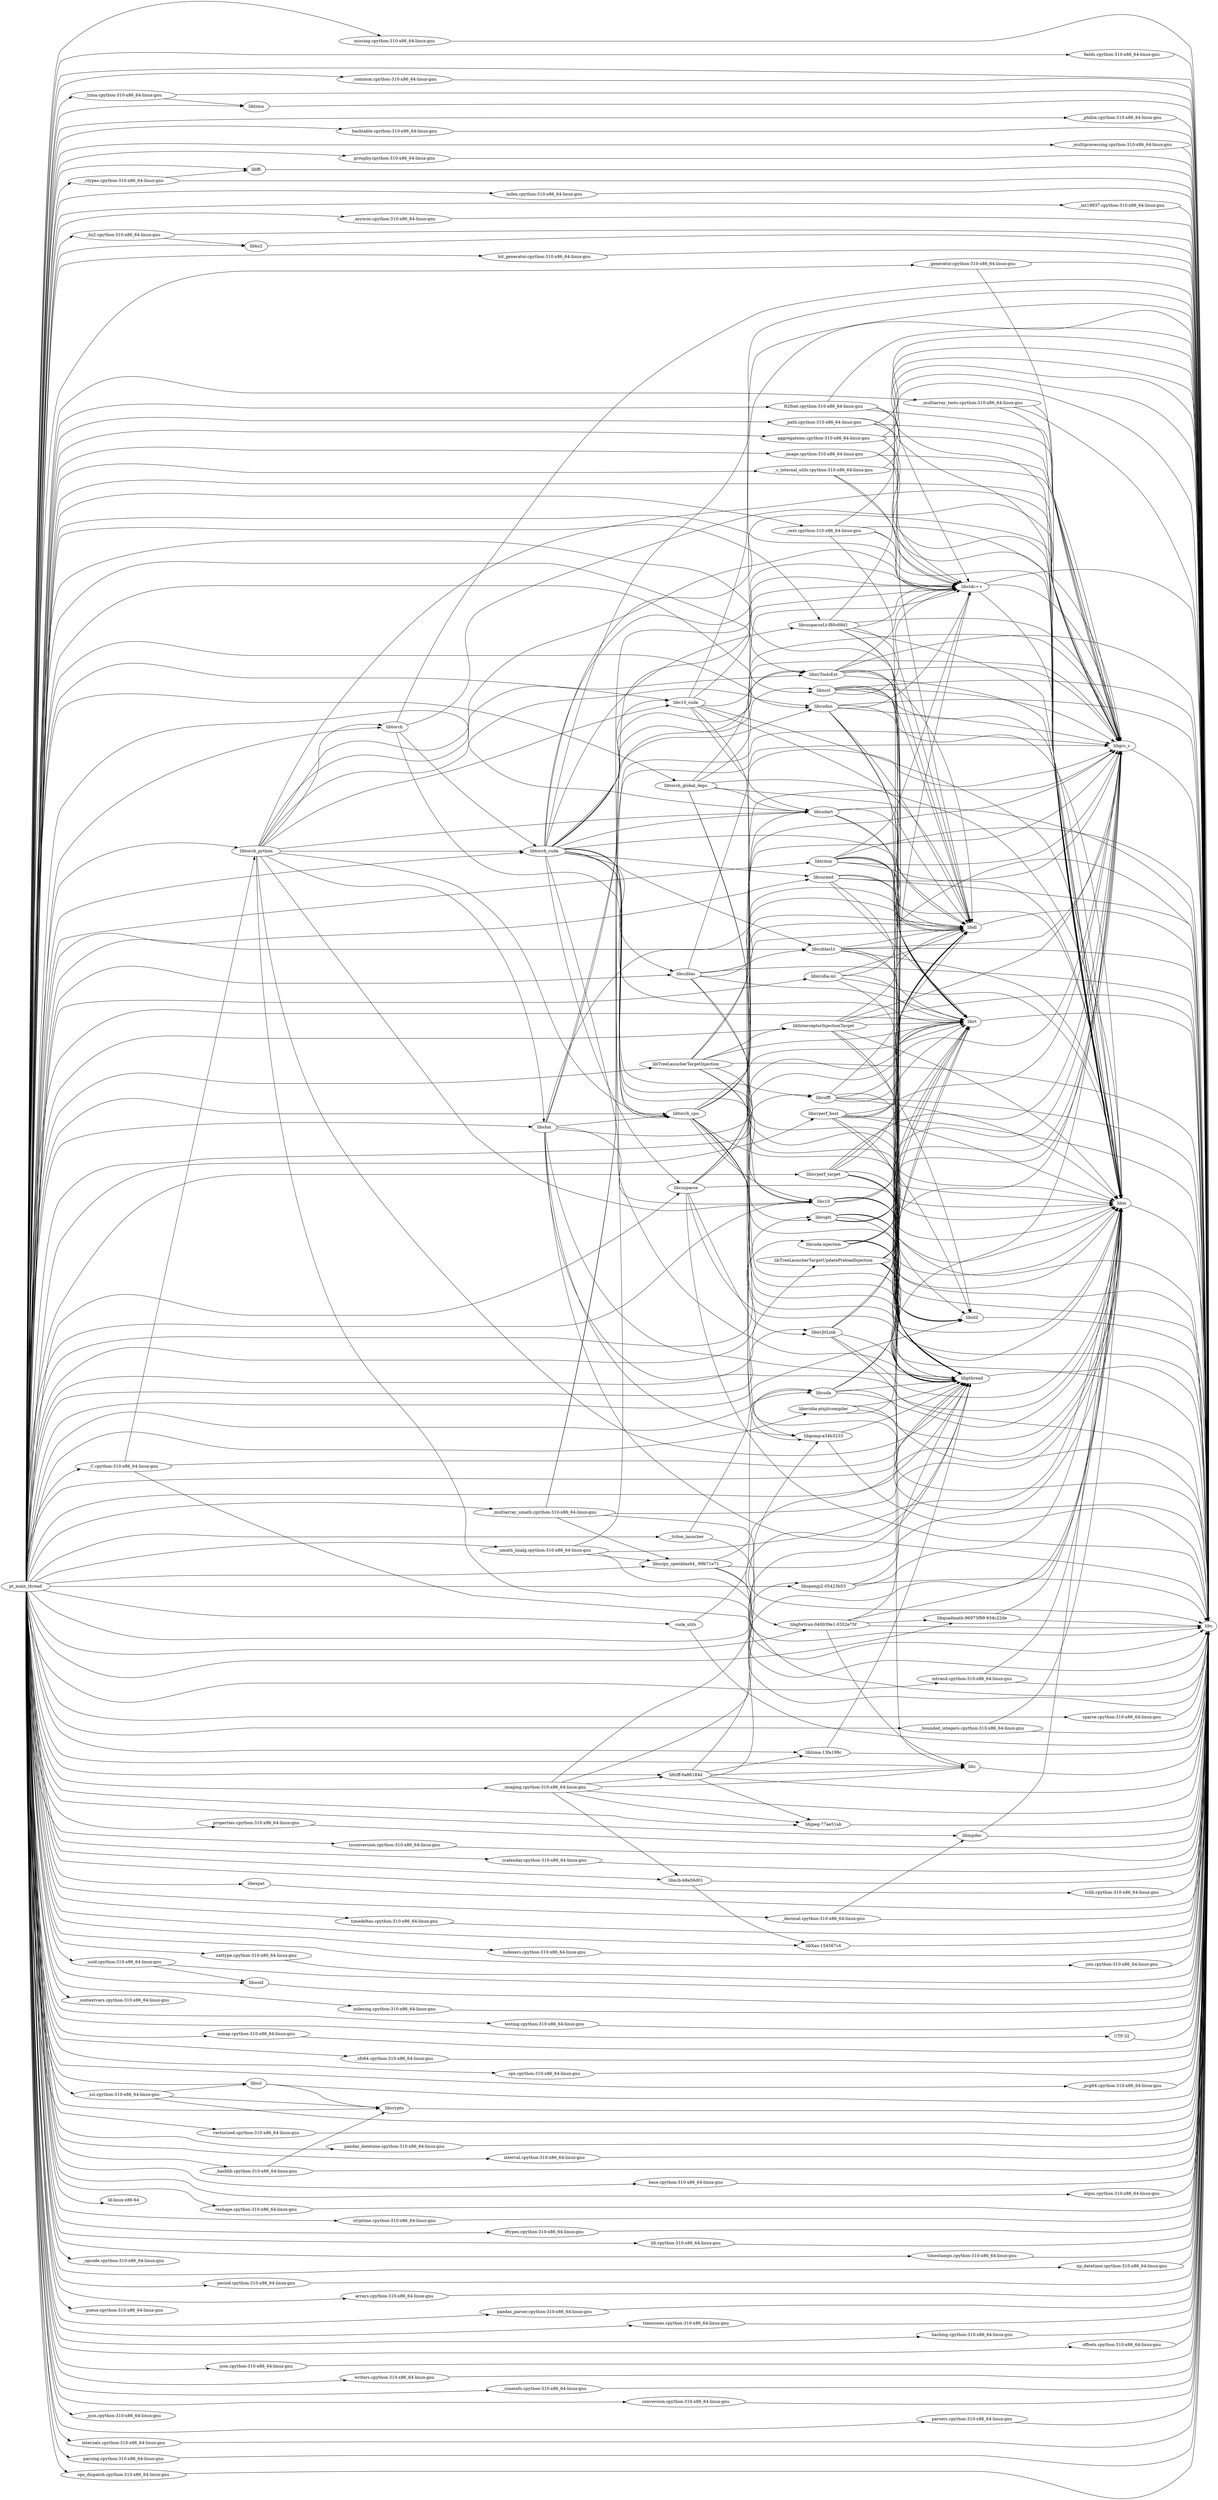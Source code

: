 digraph G {
  rankdir = LR;
"pt_main_thread" -> "missing.cpython-310-x86_64-linux-gnu"
"fields.cpython-310-x86_64-linux-gnu" -> "libc"
"pt_main_thread" -> "libz"
"libnvperf_host" -> "libpthread"
"pt_main_thread" -> "_common.cpython-310-x86_64-linux-gnu"
"_lzma.cpython-310-x86_64-linux-gnu" -> "liblzma"
"_philox.cpython-310-x86_64-linux-gnu" -> "libc"
"pt_main_thread" -> "libnvToolsExt"
"libcusparseLt-f80c68d1" -> "libstdc++"
"libtorch_python" -> "libcudnn"
"libInterceptorInjectionTarget" -> "librt"
"libc10_cuda" -> "libcudart"
"_image.cpython-310-x86_64-linux-gnu" -> "libgcc_s"
"pt_main_thread" -> "hashtable.cpython-310-x86_64-linux-gnu"
"pt_main_thread" -> "ft2font.cpython-310-x86_64-linux-gnu"
"libnvidia-ml" -> "libpthread"
"libInterceptorInjectionTarget" -> "libc"
"pt_main_thread" -> "libnvidia-ptxjitcompiler"
"ft2font.cpython-310-x86_64-linux-gnu" -> "libc"
"libnvToolsExt" -> "libpthread"
"libtorch_python" -> "libc10"
"pt_main_thread" -> "liblzma"
"pt_main_thread" -> "_multiprocessing.cpython-310-x86_64-linux-gnu"
"libm" -> "libc"
"pt_main_thread" -> "_image.cpython-310-x86_64-linux-gnu"
"_path.cpython-310-x86_64-linux-gnu" -> "libstdc++"
"pt_main_thread" -> "_cext.cpython-310-x86_64-linux-gnu"
"libtiff-0a86184d" -> "libpthread"
"groupby.cpython-310-x86_64-linux-gnu" -> "libc"
"pt_main_thread" -> "libffi"
"pt_main_thread" -> "libutil"
"pt_main_thread" -> "libtriton"
"libcuda" -> "librt"
"libnvidia-ml" -> "libm"
"libtorch_python" -> "libtorch"
"libcuda" -> "libc"
"pt_main_thread" -> "index.cpython-310-x86_64-linux-gnu"
"libnvToolsExt" -> "libm"
"libtriton" -> "librt"
"pt_main_thread" -> "libopenjp2-05423b53"
"libnccl" -> "libstdc++"
"libtorch_cuda" -> "libc10"
"libtorch_global_deps" -> "libc"
"liblzma" -> "libc"
"libtriton" -> "libc"
"_ctypes.cpython-310-x86_64-linux-gnu" -> "libffi"
"_generator.cpython-310-x86_64-linux-gnu" -> "libc"
"libcudnn" -> "librt"
"libtorch_cuda" -> "libstdc++"
"pt_main_thread" -> "libscipy_openblas64_-99b71e71"
"_mt19937.cpython-310-x86_64-linux-gnu" -> "libc"
"aggregations.cpython-310-x86_64-linux-gnu" -> "libm"
"libcudnn" -> "libc"
"pt_main_thread" -> "libtorch_cuda"
"_multiarray_tests.cpython-310-x86_64-linux-gnu" -> "libgcc_s"
"pt_main_thread" -> "libcusparseLt-f80c68d1"
"pt_main_thread" -> "_asyncio.cpython-310-x86_64-linux-gnu"
"libshm" -> "librt"
"_bz2.cpython-310-x86_64-linux-gnu" -> "libbz2"
"libcurand" -> "libpthread"
"libcudart" -> "librt"
"pt_main_thread" -> "fields.cpython-310-x86_64-linux-gnu"
"pt_main_thread" -> "bit_generator.cpython-310-x86_64-linux-gnu"
"_cext.cpython-310-x86_64-linux-gnu" -> "libc"
"libscipy_openblas64_-99b71e71" -> "libpthread"
"libshm" -> "libc"
"sparse.cpython-310-x86_64-linux-gnu" -> "libc"
"liblzma-13fa198c" -> "libc"
"libgomp-a34b3233" -> "libpthread"
"_image.cpython-310-x86_64-linux-gnu" -> "libm"
"pt_main_thread" -> "properties.cpython-310-x86_64-linux-gnu"
"tzconversion.cpython-310-x86_64-linux-gnu" -> "libc"
"_c_internal_utils.cpython-310-x86_64-linux-gnu" -> "libc"
"libcusparse" -> "librt"
"libcufft" -> "libdl"
"libcusparseLt-f80c68d1" -> "libpthread"
"libcurand" -> "libm"
"libtorch_cuda" -> "libdl"
"libcusparse" -> "libc"
"ccalendar.cpython-310-x86_64-linux-gnu" -> "libc"
"pt_main_thread" -> "_generator.cpython-310-x86_64-linux-gnu"
"libtorch_cpu" -> "libc10"
"pt_main_thread" -> "tslib.cpython-310-x86_64-linux-gnu"
"libshm" -> "libtorch_cpu"
"libInterceptorInjectionTarget" -> "libutil"
"pt_main_thread" -> "libexpat"
"libc10_cuda" -> "libc10"
"libtriton" -> "libz"
"pt_main_thread" -> "timedeltas.cpython-310-x86_64-linux-gnu"
"libnccl" -> "libpthread"
"pt_main_thread" -> "libbz2"
"libTreeLauncherTargetInjection" -> "libpthread"
"pt_main_thread" -> "libgcc_s"
"libtorch_cuda" -> "libpthread"
"pt_main_thread" -> "libnccl"
"libssl" -> "libcrypto"
"libtorch_cpu" -> "libdl"
"pt_main_thread" -> "libgomp-a34b3233"
"_imaging.cpython-310-x86_64-linux-gnu" -> "libpthread"
"pt_main_thread" -> "indexers.cpython-310-x86_64-linux-gnu"
"libxcb-b8a56d01" -> "libXau-154567c4"
"join.cpython-310-x86_64-linux-gnu" -> "libc"
"nattype.cpython-310-x86_64-linux-gnu" -> "libc"
"pt_main_thread" -> "libtorch_python"
"libXau-154567c4" -> "libc"
"libnccl" -> "libm"
"_asyncio.cpython-310-x86_64-linux-gnu" -> "libc"
"libtorch_cpu" -> "libcupti"
"libxcb-b8a56d01" -> "libc"
"pt_main_thread" -> "libcufft"
"libpthread" -> "libc"
"libc10_cuda" -> "libdl"
"pt_main_thread" -> "_uuid.cpython-310-x86_64-linux-gnu"
"libtorch_python" -> "libc"
"libgfortran-040039e1-0352e75f" -> "libc"
"__triton_launcher" -> "libc"
"libffi" -> "libc"
"pt_main_thread" -> "join.cpython-310-x86_64-linux-gnu"
"indexing.cpython-310-x86_64-linux-gnu" -> "libc"
"pt_main_thread" -> "libXau-154567c4"
"libnvperf_target" -> "libpthread"
"pt_main_thread" -> "libquadmath-96973f99-934c22de"
"pt_main_thread" -> "libshm"
"libcupti" -> "librt"
"libcublasLt" -> "libdl"
"bit_generator.cpython-310-x86_64-linux-gnu" -> "libc"
"libcupti" -> "libc"
"libcublas" -> "libgcc_s"
"libcufft" -> "librt"
"libquadmath-96973f99-934c22de" -> "libm"
"libcufft" -> "libc"
"libnvidia-ptxjitcompiler" -> "libc"
"pt_main_thread" -> "testing.cpython-310-x86_64-linux-gnu"
"pt_main_thread" -> "libcrypto"
"libstdc++" -> "libm"
"libbz2" -> "libc"
"libnvperf_target" -> "libm"
"libTreeLauncherTargetUpdatePreloadInjection" -> "libpthread"
"UTF-32" -> "libc"
"libtriton" -> "libstdc++"
"aggregations.cpython-310-x86_64-linux-gnu" -> "libstdc++"
"libInterceptorInjectionTarget" -> "libgcc_s"
"_uuid.cpython-310-x86_64-linux-gnu" -> "libuuid"
"pt_main_thread" -> "libTreeLauncherTargetInjection"
"ft2font.cpython-310-x86_64-linux-gnu" -> "libgcc_s"
"mmap.cpython-310-x86_64-linux-gnu" -> "libc"
"pt_main_thread" -> "mtrand.cpython-310-x86_64-linux-gnu"
"indexers.cpython-310-x86_64-linux-gnu" -> "libc"
"pt_main_thread" -> "libnvperf_target"
"_sfc64.cpython-310-x86_64-linux-gnu" -> "libc"
"libtorch_python" -> "libtorch_cpu"
"libnvperf_host" -> "libdl"
"libnvJitLink" -> "librt"
"mtrand.cpython-310-x86_64-linux-gnu" -> "libm"
"pt_main_thread" -> "ops.cpython-310-x86_64-linux-gnu"
"libopenjp2-05423b53" -> "libc"
"libnvJitLink" -> "libc"
"missing.cpython-310-x86_64-linux-gnu" -> "libc"
"libutil" -> "libc"
"pt_main_thread" -> "_pcg64.cpython-310-x86_64-linux-gnu"
"libTreeLauncherTargetUpdatePreloadInjection" -> "libm"
"_image.cpython-310-x86_64-linux-gnu" -> "libstdc++"
"libnvidia-ml" -> "libdl"
"pt_main_thread" -> "libcudart"
"libnvToolsExt" -> "libdl"
"libtorch_cpu" -> "librt"
"pt_main_thread" -> "libcublas"
"libgfortran-040039e1-0352e75f" -> "libz"
"libtorch_python" -> "libnvToolsExt"
"libtorch_cpu" -> "libc"
"_multiarray_umath.cpython-310-x86_64-linux-gnu" -> "libscipy_openblas64_-99b71e71"
"libcublas" -> "libm"
"libtorch_cuda" -> "libcublasLt"
"pt_main_thread" -> "_contextvars.cpython-310-x86_64-linux-gnu"
"pt_main_thread" -> "_bz2.cpython-310-x86_64-linux-gnu"
"libcudnn" -> "libgcc_s"
"libtorch_global_deps" -> "libgomp-a34b3233"
"libtorch_cuda" -> "libc10_cuda"
"libshm" -> "libgcc_s"
"_cext.cpython-310-x86_64-linux-gnu" -> "libgcc_s"
"libtiff-0a86184d" -> "libjpeg-77ae51ab"
"libc10_cuda" -> "libc"
"libtorch_cuda" -> "libnvToolsExt"
"libshm" -> "libgomp-a34b3233"
"ft2font.cpython-310-x86_64-linux-gnu" -> "libm"
"libexpat" -> "libc"
"libcuda" -> "libpthread"
"_c_internal_utils.cpython-310-x86_64-linux-gnu" -> "libgcc_s"
"libcurand" -> "libdl"
"pt_main_thread" -> "vectorized.cpython-310-x86_64-linux-gnu"
"libtorch_global_deps" -> "libpthread"
"libcublasLt" -> "librt"
"pt_main_thread" -> "pandas_datetime.cpython-310-x86_64-linux-gnu"
"pt_main_thread" -> "_c_internal_utils.cpython-310-x86_64-linux-gnu"
"pt_main_thread" -> "interval.cpython-310-x86_64-linux-gnu"
"libtriton" -> "libpthread"
"libcusparse" -> "libgcc_s"
"pt_main_thread" -> "base.cpython-310-x86_64-linux-gnu"
"libcuda-injection" -> "librt"
"pt_main_thread" -> "algos.cpython-310-x86_64-linux-gnu"
"libcublasLt" -> "libc"
"libcupti" -> "libutil"
"libcuda-injection" -> "libc"
"libcudnn" -> "libpthread"
"pt_main_thread" -> "_philox.cpython-310-x86_64-linux-gnu"
"libtorch_python" -> "libtorch_cuda"
"libtorch_cuda" -> "libcudnn"
"pt_main_thread" -> "_mt19937.cpython-310-x86_64-linux-gnu"
"pt_main_thread" -> "_ssl.cpython-310-x86_64-linux-gnu"
"libshm" -> "libpthread"
"libcuda" -> "libm"
"libcusparseLt-f80c68d1" -> "libdl"
"libcudart" -> "libpthread"
"libtorch_global_deps" -> "libm"
"pt_main_thread" -> "groupby.cpython-310-x86_64-linux-gnu"
"pt_main_thread" -> "reshape.cpython-310-x86_64-linux-gnu"
"libtriton" -> "libm"
"libc10" -> "libc"
"_generator.cpython-310-x86_64-linux-gnu" -> "libm"
"libcudnn" -> "libm"
"_bounded_integers.cpython-310-x86_64-linux-gnu" -> "libc"
"pt_main_thread" -> "mmap.cpython-310-x86_64-linux-gnu"
"libnvperf_host" -> "librt"
"_imaging.cpython-310-x86_64-linux-gnu" -> "libopenjp2-05423b53"
"_multiarray_umath.cpython-310-x86_64-linux-gnu" -> "libgcc_s"
"libtorch_cuda" -> "libcusparseLt-f80c68d1"
"libnvperf_host" -> "libc"
"pt_main_thread" -> "libtiff-0a86184d"
"_imaging.cpython-310-x86_64-linux-gnu" -> "libxcb-b8a56d01"
"libshm" -> "libm"
"_cext.cpython-310-x86_64-linux-gnu" -> "libm"
"pt_main_thread" -> "__triton_launcher"
"libtorch_cuda" -> "libcurand"
"pt_main_thread" -> "_decimal.cpython-310-x86_64-linux-gnu"
"pt_main_thread" -> "indexing.cpython-310-x86_64-linux-gnu"
"strptime.cpython-310-x86_64-linux-gnu" -> "libc"
"dtypes.cpython-310-x86_64-linux-gnu" -> "libc"
"pt_main_thread" -> "lib.cpython-310-x86_64-linux-gnu"
"libnccl" -> "libdl"
"libnvToolsExt" -> "libc"
"libTreeLauncherTargetInjection" -> "libdl"
"pt_main_thread" -> "libstdc++"
"libcusparse" -> "libm"
"libtorch_global_deps" -> "libcudart"
"libtiff-0a86184d" -> "libc"
"ops.cpython-310-x86_64-linux-gnu" -> "libc"
"_uuid.cpython-310-x86_64-linux-gnu" -> "libc"
"timestamps.cpython-310-x86_64-linux-gnu" -> "libc"
"libtorch_python" -> "libgcc_s"
"libscipy_openblas64_-99b71e71" -> "libgfortran-040039e1-0352e75f"
"libgfortran-040039e1-0352e75f" -> "libgcc_s"
"pt_main_thread" -> "libTreeLauncherTargetUpdatePreloadInjection"
"_imaging.cpython-310-x86_64-linux-gnu" -> "libjpeg-77ae51ab"
"pt_main_thread" -> "_path.cpython-310-x86_64-linux-gnu"
"np_datetime.cpython-310-x86_64-linux-gnu" -> "libc"
"_multiarray_tests.cpython-310-x86_64-linux-gnu" -> "libm"
"pt_main_thread" -> "libcuda-injection"
"libcupti" -> "libgcc_s"
"pt_main_thread" -> "ld-linux-x86-64"
"librt" -> "libc"
"_multiarray_umath.cpython-310-x86_64-linux-gnu" -> "libc"
"libcufft" -> "libgcc_s"
"libscipy_openblas64_-99b71e71" -> "libc"
"libgomp-a34b3233" -> "libc"
"pt_main_thread" -> "period.cpython-310-x86_64-linux-gnu"
"libnvperf_target" -> "libdl"
"libcuda-injection" -> "libutil"
"_C.cpython-310-x86_64-linux-gnu" -> "libpthread"
"pt_main_thread" -> "np_datetime.cpython-310-x86_64-linux-gnu"
"pt_main_thread" -> "libssl"
"libcusparseLt-f80c68d1" -> "librt"
"libTreeLauncherTargetInjection" -> "libInterceptorInjectionTarget"
"_pcg64.cpython-310-x86_64-linux-gnu" -> "libc"
"libcusparseLt-f80c68d1" -> "libc"
"_hashlib.cpython-310-x86_64-linux-gnu" -> "libc"
"base.cpython-310-x86_64-linux-gnu" -> "libc"
"_umath_linalg.cpython-310-x86_64-linux-gnu" -> "libscipy_openblas64_-99b71e71"
"libgfortran-040039e1-0352e75f" -> "libquadmath-96973f99-934c22de"
"libtorch_python" -> "libshm"
"libTreeLauncherTargetUpdatePreloadInjection" -> "libdl"
"libcupti" -> "libpthread"
"pt_main_thread" -> "libpthread"
"libtiff-0a86184d" -> "libz"
"libnvidia-ptxjitcompiler" -> "libpthread"
"libgfortran-040039e1-0352e75f" -> "libm"
"libnvperf_host" -> "libutil"
"_path.cpython-310-x86_64-linux-gnu" -> "libc"
"ft2font.cpython-310-x86_64-linux-gnu" -> "libstdc++"
"_ssl.cpython-310-x86_64-linux-gnu" -> "libc"
"pt_main_thread" -> "_lzma.cpython-310-x86_64-linux-gnu"
"pt_main_thread" -> "_hashlib.cpython-310-x86_64-linux-gnu"
"pt_main_thread" -> "tzconversion.cpython-310-x86_64-linux-gnu"
"libcublas" -> "libdl"
"libtorch_cpu" -> "libgcc_s"
"vectorized.cpython-310-x86_64-linux-gnu" -> "libc"
"libTreeLauncherTargetInjection" -> "librt"
"libcupti" -> "libm"
"pt_main_thread" -> "_opcode.cpython-310-x86_64-linux-gnu"
"pt_main_thread" -> "dtypes.cpython-310-x86_64-linux-gnu"
"libtorch_cuda" -> "librt"
"pt_main_thread" -> "libm"
"arrays.cpython-310-x86_64-linux-gnu" -> "libc"
"libuuid" -> "libc"
"libTreeLauncherTargetInjection" -> "libc"
"libcufft" -> "libm"
"libtorch_cuda" -> "libc"
"lib.cpython-310-x86_64-linux-gnu" -> "libc"
"libtorch" -> "libc"
"libnvidia-ptxjitcompiler" -> "libm"
"cuda_utils" -> "libcuda"
"libopenjp2-05423b53" -> "libpthread"
"libnvJitLink" -> "libpthread"
"libmpdec" -> "libc"
"_imaging.cpython-310-x86_64-linux-gnu" -> "libc"
"libc10_cuda" -> "libgcc_s"
"libtorch_python" -> "libcudart"
"libcudnn" -> "libstdc++"
"pt_main_thread" -> "_queue.cpython-310-x86_64-linux-gnu"
"pt_main_thread" -> "_C.cpython-310-x86_64-linux-gnu"
"interval.cpython-310-x86_64-linux-gnu" -> "libc"
"libshm" -> "libc10"
"pt_main_thread" -> "libcuda"
"libshm" -> "libstdc++"
"pt_main_thread" -> "libnvperf_host"
"_cext.cpython-310-x86_64-linux-gnu" -> "libstdc++"
"libopenjp2-05423b53" -> "libm"
"libcublas" -> "libpthread"
"libnvJitLink" -> "libm"
"libcublasLt" -> "libgcc_s"
"tslib.cpython-310-x86_64-linux-gnu" -> "libc"
"libquadmath-96973f99-934c22de" -> "libc"
"libcuda-injection" -> "libgcc_s"
"pt_main_thread" -> "sparse.cpython-310-x86_64-linux-gnu"
"_umath_linalg.cpython-310-x86_64-linux-gnu" -> "libgcc_s"
"libcuda" -> "libdl"
"libnvperf_target" -> "librt"
"_c_internal_utils.cpython-310-x86_64-linux-gnu" -> "libstdc++"
"libstdc++" -> "libc"
"pandas_parser.cpython-310-x86_64-linux-gnu" -> "libc"
"libtorch_global_deps" -> "libdl"
"libnvperf_target" -> "libc"
"libtriton" -> "libdl"
"libtorch_cuda" -> "libtorch_cpu"
"pt_main_thread" -> "timezones.cpython-310-x86_64-linux-gnu"
"libtorch" -> "libtorch_cpu"
"libInterceptorInjectionTarget" -> "libpthread"
"pt_main_thread" -> "arrays.cpython-310-x86_64-linux-gnu"
"libc10" -> "libgcc_s"
"libcudnn" -> "libdl"
"libshm" -> "libdl"
"pt_main_thread" -> "libcusparse"
"pt_main_thread" -> "hashing.cpython-310-x86_64-linux-gnu"
"libTreeLauncherTargetUpdatePreloadInjection" -> "librt"
"libcudart" -> "libdl"
"libnvperf_host" -> "libgcc_s"
"libTreeLauncherTargetUpdatePreloadInjection" -> "libc"
"pt_main_thread" -> "offsets.cpython-310-x86_64-linux-gnu"
"pt_main_thread" -> "_imaging.cpython-310-x86_64-linux-gnu"
"libcuda-injection" -> "libpthread"
"libInterceptorInjectionTarget" -> "libm"
"_imaging.cpython-310-x86_64-linux-gnu" -> "libz"
"libz" -> "libc"
"libnvToolsExt" -> "libgcc_s"
"_multiarray_umath.cpython-310-x86_64-linux-gnu" -> "libstdc++"
"hashing.cpython-310-x86_64-linux-gnu" -> "libc"
"_umath_linalg.cpython-310-x86_64-linux-gnu" -> "libc"
"libcrypto" -> "libc"
"libcuda-injection" -> "libm"
"json.cpython-310-x86_64-linux-gnu" -> "libc"
"timezones.cpython-310-x86_64-linux-gnu" -> "libc"
"libTreeLauncherTargetInjection" -> "libutil"
"pt_main_thread" -> "libc10_cuda"
"_cext.cpython-310-x86_64-linux-gnu" -> "libpthread"
"pt_main_thread" -> "json.cpython-310-x86_64-linux-gnu"
"liblzma-13fa198c" -> "libpthread"
"pt_main_thread" -> "pandas_parser.cpython-310-x86_64-linux-gnu"
"libc10" -> "libm"
"pt_main_thread" -> "_ctypes.cpython-310-x86_64-linux-gnu"
"_bounded_integers.cpython-310-x86_64-linux-gnu" -> "libm"
"libtorch" -> "libtorch_cuda"
"libcusparse" -> "libpthread"
"libtorch_python" -> "libstdc++"
"libcurand" -> "libgcc_s"
"libnvperf_host" -> "libm"
"pt_main_thread" -> "cuda_utils"
"pt_main_thread" -> "libcudnn"
"libnvidia-ml" -> "librt"
"pt_main_thread" -> "writers.cpython-310-x86_64-linux-gnu"
"libnvidia-ml" -> "libc"
"libnvToolsExt" -> "librt"
"_imaging.cpython-310-x86_64-linux-gnu" -> "libtiff-0a86184d"
"pt_main_thread" -> "libuuid"
"pt_main_thread" -> "libc10"
"writers.cpython-310-x86_64-linux-gnu" -> "libc"
"libcublas" -> "libcublasLt"
"reshape.cpython-310-x86_64-linux-gnu" -> "libc"
"libnvperf_target" -> "libutil"
"libcusparseLt-f80c68d1" -> "libgcc_s"
"pt_main_thread" -> "_zoneinfo.cpython-310-x86_64-linux-gnu"
"pt_main_thread" -> "libxcb-b8a56d01"
"aggregations.cpython-310-x86_64-linux-gnu" -> "libc"
"pt_main_thread" -> "UTF-32"
"pt_main_thread" -> "timestamps.cpython-310-x86_64-linux-gnu"
"libtiff-0a86184d" -> "libm"
"pt_main_thread" -> "liblzma-13fa198c"
"properties.cpython-310-x86_64-linux-gnu" -> "libc"
"pt_main_thread" -> "strptime.cpython-310-x86_64-linux-gnu"
"pt_main_thread" -> "libtorch"
"pt_main_thread" -> "libcurand"
"pt_main_thread" -> "libnvJitLink"
"_common.cpython-310-x86_64-linux-gnu" -> "libc"
"libcudart" -> "libc"
"pt_main_thread" -> "conversion.cpython-310-x86_64-linux-gnu"
"_path.cpython-310-x86_64-linux-gnu" -> "libgcc_s"
"_image.cpython-310-x86_64-linux-gnu" -> "libc"
"libTreeLauncherTargetUpdatePreloadInjection" -> "libutil"
"pandas_datetime.cpython-310-x86_64-linux-gnu" -> "libc"
"offsets.cpython-310-x86_64-linux-gnu" -> "libc"
"libcupti" -> "libdl"
"libcurand" -> "librt"
"pt_main_thread" -> "libdl"
"index.cpython-310-x86_64-linux-gnu" -> "libc"
"_multiarray_umath.cpython-310-x86_64-linux-gnu" -> "libm"
"libcurand" -> "libc"
"libnccl" -> "libgcc_s"
"pt_main_thread" -> "_json.cpython-310-x86_64-linux-gnu"
"parsers.cpython-310-x86_64-linux-gnu" -> "libc"
"libnvidia-ptxjitcompiler" -> "libdl"
"_ssl.cpython-310-x86_64-linux-gnu" -> "libssl"
"libTreeLauncherTargetInjection" -> "libgcc_s"
"libjpeg-77ae51ab" -> "libc"
"libscipy_openblas64_-99b71e71" -> "libm"
"libtorch_cuda" -> "libgcc_s"
"libtorch" -> "libgcc_s"
"pt_main_thread" -> "libcupti"
"libtorch_cuda" -> "libnccl"
"pt_main_thread" -> "libjpeg-77ae51ab"
"libtorch_cpu" -> "libstdc++"
"libtorch_python" -> "libpthread"
"pt_main_thread" -> "internals.cpython-310-x86_64-linux-gnu"
"libcusparseLt-f80c68d1" -> "libm"
"libnvJitLink" -> "libdl"
"_multiarray_tests.cpython-310-x86_64-linux-gnu" -> "libc"
"_hashlib.cpython-310-x86_64-linux-gnu" -> "libcrypto"
"libtorch_cuda" -> "libcufft"
"hashtable.cpython-310-x86_64-linux-gnu" -> "libc"
"libtorch_global_deps" -> "libnvToolsExt"
"_C.cpython-310-x86_64-linux-gnu" -> "libtorch_python"
"_bz2.cpython-310-x86_64-linux-gnu" -> "libc"
"libc10_cuda" -> "libstdc++"
"pt_main_thread" -> "libnvidia-ml"
"libcufft" -> "libpthread"
"libssl" -> "libc"
"algos.cpython-310-x86_64-linux-gnu" -> "libc"
"_path.cpython-310-x86_64-linux-gnu" -> "libm"
"libstdc++" -> "libgcc_s"
"libnvperf_target" -> "libgcc_s"
"_ssl.cpython-310-x86_64-linux-gnu" -> "libcrypto"
"timedeltas.cpython-310-x86_64-linux-gnu" -> "libc"
"libnccl" -> "librt"
"parsing.cpython-310-x86_64-linux-gnu" -> "libc"
"pt_main_thread" -> "ccalendar.cpython-310-x86_64-linux-gnu"
"pt_main_thread" -> "libInterceptorInjectionTarget"
"libnccl" -> "libc"
"period.cpython-310-x86_64-linux-gnu" -> "libc"
"libtorch_cpu" -> "libgomp-a34b3233"
"libTreeLauncherTargetInjection" -> "libm"
"pt_main_thread" -> "_umath_linalg.cpython-310-x86_64-linux-gnu"
"pt_main_thread" -> "ops_dispatch.cpython-310-x86_64-linux-gnu"
"pt_main_thread" -> "parsers.cpython-310-x86_64-linux-gnu"
"libtorch_cuda" -> "libm"
"conversion.cpython-310-x86_64-linux-gnu" -> "libc"
"pt_main_thread" -> "libmpdec"
"libmpdec" -> "libm"
"__triton_launcher" -> "libcuda"
"libTreeLauncherTargetUpdatePreloadInjection" -> "libgcc_s"
"pt_main_thread" -> "libgfortran-040039e1-0352e75f"
"libInterceptorInjectionTarget" -> "libdl"
"_C.cpython-310-x86_64-linux-gnu" -> "libc"
"libgcc_s" -> "libc"
"cuda_utils" -> "libc"
"libc10" -> "libstdc++"
"_lzma.cpython-310-x86_64-linux-gnu" -> "libc"
"libtorch_cpu" -> "libpthread"
"pt_main_thread" -> "librt"
"pt_main_thread" -> "aggregations.cpython-310-x86_64-linux-gnu"
"libcuda-injection" -> "libdl"
"pt_main_thread" -> "libc"
"_zoneinfo.cpython-310-x86_64-linux-gnu" -> "libc"
"_multiprocessing.cpython-310-x86_64-linux-gnu" -> "libc"
"libdl" -> "libc"
"libtorch_cuda" -> "libcudart"
"internals.cpython-310-x86_64-linux-gnu" -> "libc"
"pt_main_thread" -> "libtorch_global_deps"
"libnvToolsExt" -> "libstdc++"
"_decimal.cpython-310-x86_64-linux-gnu" -> "libmpdec"
"libtorch_cpu" -> "libm"
"libtorch_cuda" -> "libcublas"
"_ctypes.cpython-310-x86_64-linux-gnu" -> "libc"
"pt_main_thread" -> "_multiarray_tests.cpython-310-x86_64-linux-gnu"
"pt_main_thread" -> "_sfc64.cpython-310-x86_64-linux-gnu"
"ops_dispatch.cpython-310-x86_64-linux-gnu" -> "libc"
"pt_main_thread" -> "parsing.cpython-310-x86_64-linux-gnu"
"mtrand.cpython-310-x86_64-linux-gnu" -> "libc"
"libcusparse" -> "libnvJitLink"
"libcublasLt" -> "libpthread"
"libtiff-0a86184d" -> "liblzma-13fa198c"
"libtorch_cuda" -> "libcusparse"
"libc10_cuda" -> "libm"
"_decimal.cpython-310-x86_64-linux-gnu" -> "libc"
"testing.cpython-310-x86_64-linux-gnu" -> "libc"
"pt_main_thread" -> "nattype.cpython-310-x86_64-linux-gnu"
"_c_internal_utils.cpython-310-x86_64-linux-gnu" -> "libdl"
"libtorch_python" -> "libc10_cuda"
"pt_main_thread" -> "libtorch_cpu"
"libcusparse" -> "libdl"
"libcublas" -> "librt"
"pt_main_thread" -> "libcublasLt"
"libtorch_cpu" -> "libcudart"
"libcublas" -> "libc"
"libc10" -> "libpthread"
"libcublasLt" -> "libm"
"libtriton" -> "libgcc_s"
"aggregations.cpython-310-x86_64-linux-gnu" -> "libgcc_s"
"_umath_linalg.cpython-310-x86_64-linux-gnu" -> "libm"
"pt_main_thread" -> "_multiarray_umath.cpython-310-x86_64-linux-gnu"
"pt_main_thread" -> "_bounded_integers.cpython-310-x86_64-linux-gnu"
}
